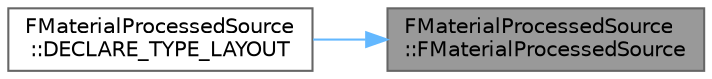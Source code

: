 digraph "FMaterialProcessedSource::FMaterialProcessedSource"
{
 // INTERACTIVE_SVG=YES
 // LATEX_PDF_SIZE
  bgcolor="transparent";
  edge [fontname=Helvetica,fontsize=10,labelfontname=Helvetica,labelfontsize=10];
  node [fontname=Helvetica,fontsize=10,shape=box,height=0.2,width=0.4];
  rankdir="RL";
  Node1 [id="Node000001",label="FMaterialProcessedSource\l::FMaterialProcessedSource",height=0.2,width=0.4,color="gray40", fillcolor="grey60", style="filled", fontcolor="black",tooltip=" "];
  Node1 -> Node2 [id="edge1_Node000001_Node000002",dir="back",color="steelblue1",style="solid",tooltip=" "];
  Node2 [id="Node000002",label="FMaterialProcessedSource\l::DECLARE_TYPE_LAYOUT",height=0.2,width=0.4,color="grey40", fillcolor="white", style="filled",URL="$d0/d80/structFMaterialProcessedSource.html#a55a1a2a5e72de6acfffc8c71de9f203c",tooltip=" "];
}
